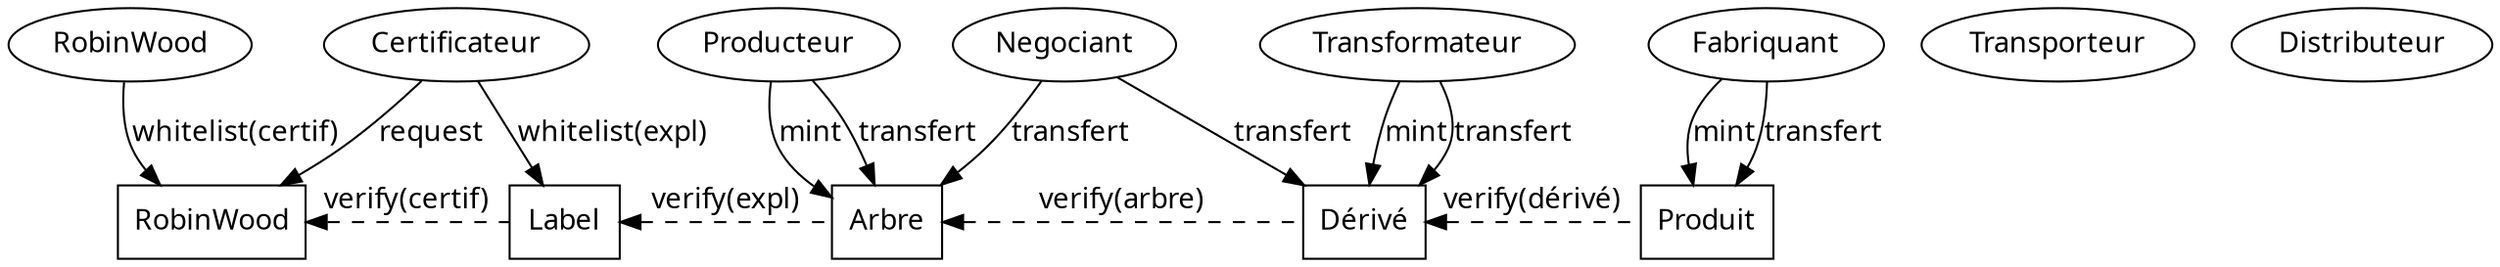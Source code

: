 digraph G {
  node [fontname = "Handlee";];
  edge [fontname = "Handlee";];
  
  // personas
  robin [label = "RobinWood";shape = oval;];
  certif [label = "Certificateur";shape = oval;];
  expl [label = "Producteur";shape = oval;];
  nego [label = "Negociant";shape = oval;];
  port [label = "Transporteur";shape = oval;];
  trans [label = "Transformateur";shape = oval;];
  fab [label = "Fabriquant";shape = oval;];
  dist [label = "Distributeur";shape = oval;];
  
  // contracts
  robinc [label = "RobinWood";shape = rect;];
  labl [label = "Label";shape = rect;];
  arbre [label = "Arbre";shape = rect;];
  deriv [label = "Dérivé";shape = rect;];
  produit [label = "Produit";shape = rect;];
  
  // certification
  certif -> robinc [label = "request";];
  robin -> robinc [label = "whitelist(certif)"];
  certif -> labl [label = "whitelist(expl)";];

  expl -> arbre [label = "mint";];

  // arbre
  labl -> arbre [label = "verify(expl)"; style = dashed; dir=back ];
  robinc -> labl [label = "verify(certif)"; style = dashed; dir=back];
  
  expl -> arbre [label = "transfert";];

  // dérivé

  trans -> deriv [label = "mint";];
  trans -> deriv [label = "transfert";];
  // arbre -> trans [ label = ""; style="dotted" ]
  arbre -> deriv [label = "verify(arbre)"; style = dashed; dir=back];
  
  nego -> arbre [label = "transfert";];
  
  fab -> produit [label = "mint";];
  deriv -> produit [label = "verify(dérivé)"; style = dashed; dir=back];
  
  nego -> deriv [label = "transfert";];
  
  fab -> produit [label = "transfert";];

  { rank=source; robin, certif, expl, nego, port, trans, fab, dist } 
  { rank=same; robinc, labl, arbre, deriv, produit }
}